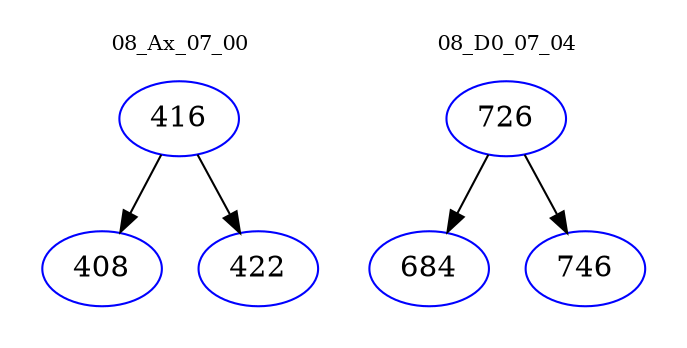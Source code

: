 digraph{
subgraph cluster_0 {
color = white
label = "08_Ax_07_00";
fontsize=10;
T0_416 [label="416", color="blue"]
T0_416 -> T0_408 [color="black"]
T0_408 [label="408", color="blue"]
T0_416 -> T0_422 [color="black"]
T0_422 [label="422", color="blue"]
}
subgraph cluster_1 {
color = white
label = "08_D0_07_04";
fontsize=10;
T1_726 [label="726", color="blue"]
T1_726 -> T1_684 [color="black"]
T1_684 [label="684", color="blue"]
T1_726 -> T1_746 [color="black"]
T1_746 [label="746", color="blue"]
}
}
